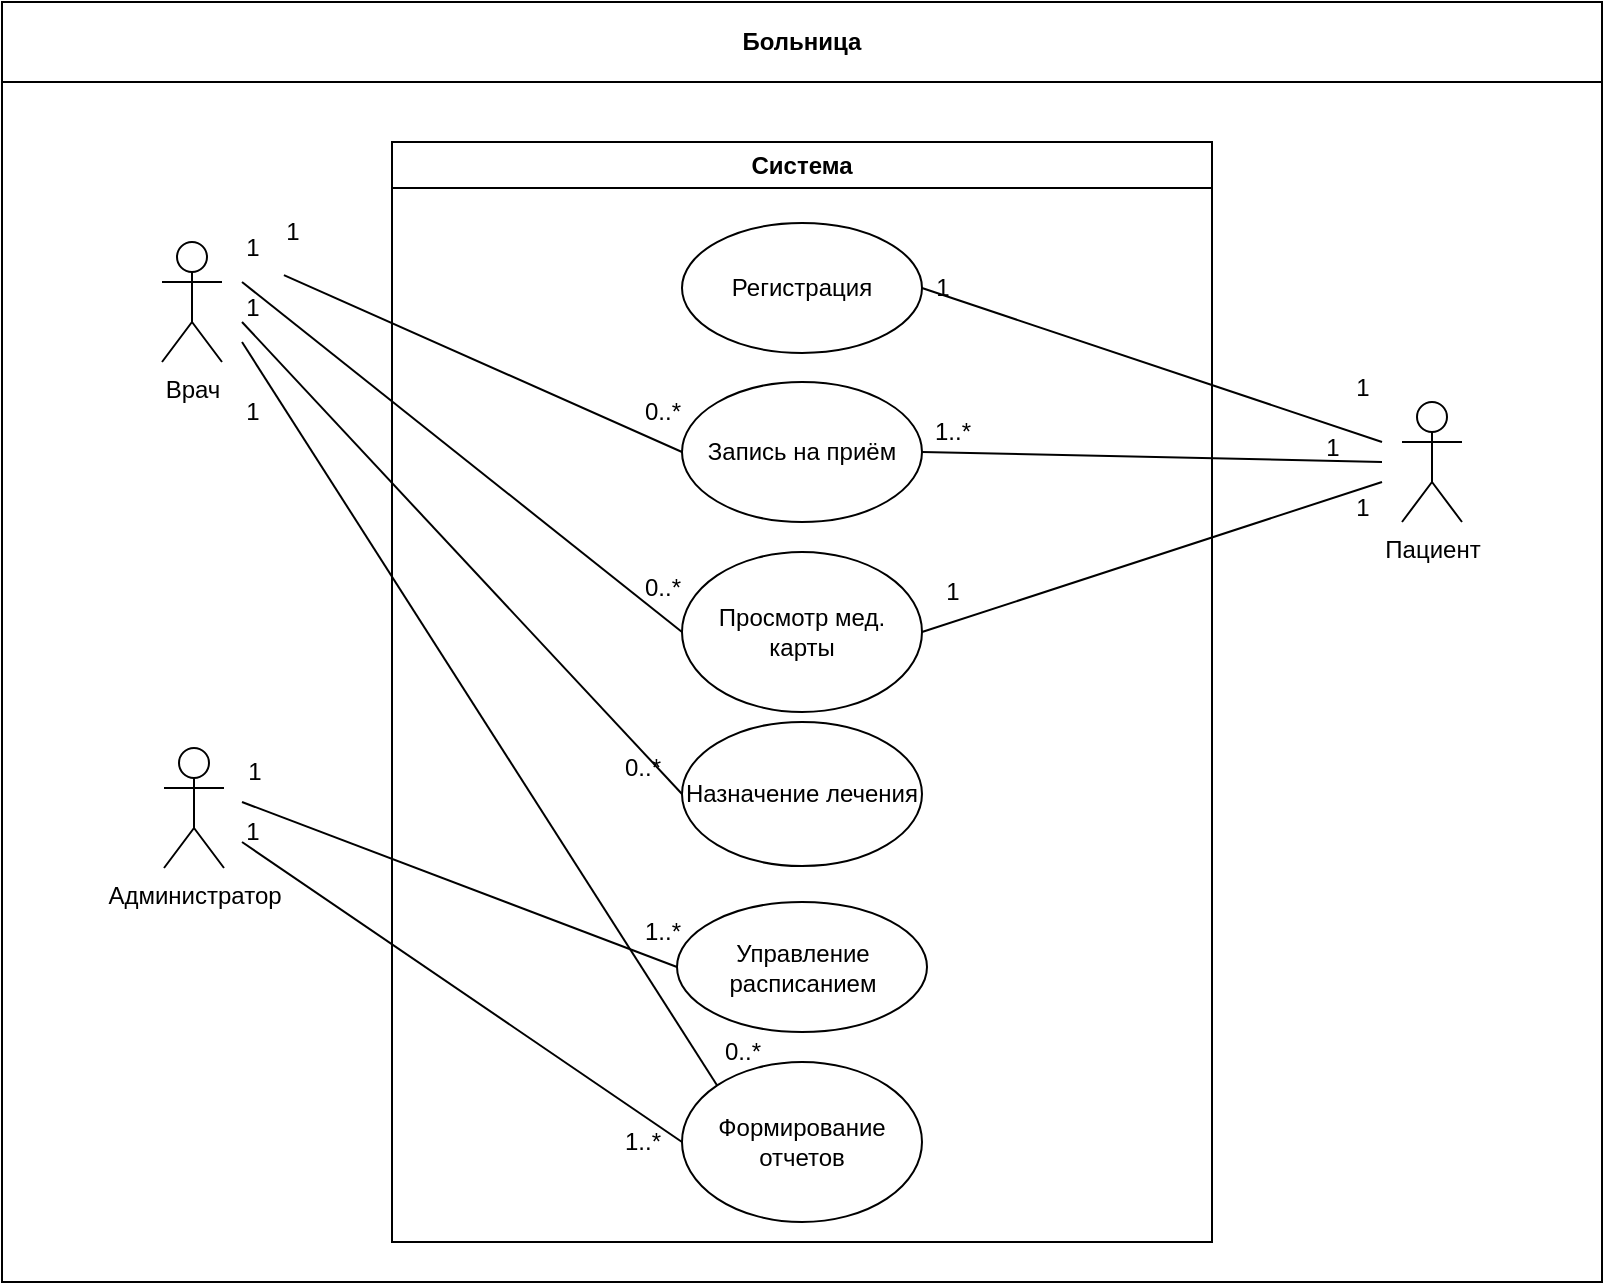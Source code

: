 <mxfile version="25.0.1">
  <diagram name="Page-1" id="e7e014a7-5840-1c2e-5031-d8a46d1fe8dd">
    <mxGraphModel dx="1248" dy="635" grid="1" gridSize="10" guides="1" tooltips="1" connect="1" arrows="1" fold="1" page="1" pageScale="1" pageWidth="1169" pageHeight="826" background="none" math="0" shadow="0">
      <root>
        <mxCell id="0" />
        <mxCell id="1" parent="0" />
        <object label="Больница" id="2">
          <mxCell style="swimlane;whiteSpace=wrap;startSize=40;" parent="1" vertex="1">
            <mxGeometry x="230" y="40" width="800" height="640" as="geometry" />
          </mxCell>
        </object>
        <mxCell id="WP0RH39XYQzRSRHJGiFs-41" value="Врач" style="shape=umlActor;verticalLabelPosition=bottom;verticalAlign=top;html=1;outlineConnect=0;" vertex="1" parent="2">
          <mxGeometry x="80" y="120" width="30" height="60" as="geometry" />
        </mxCell>
        <mxCell id="WP0RH39XYQzRSRHJGiFs-42" value="Администратор" style="shape=umlActor;verticalLabelPosition=bottom;verticalAlign=top;html=1;outlineConnect=0;" vertex="1" parent="2">
          <mxGeometry x="81" y="373" width="30" height="60" as="geometry" />
        </mxCell>
        <mxCell id="WP0RH39XYQzRSRHJGiFs-43" value="Пациент" style="shape=umlActor;verticalLabelPosition=bottom;verticalAlign=top;html=1;outlineConnect=0;" vertex="1" parent="2">
          <mxGeometry x="700" y="200" width="30" height="60" as="geometry" />
        </mxCell>
        <mxCell id="WP0RH39XYQzRSRHJGiFs-52" value="Система" style="swimlane;whiteSpace=wrap;html=1;" vertex="1" parent="2">
          <mxGeometry x="195" y="70" width="410" height="550" as="geometry" />
        </mxCell>
        <mxCell id="WP0RH39XYQzRSRHJGiFs-49" value="Управление расписанием" style="ellipse;whiteSpace=wrap;html=1;" vertex="1" parent="WP0RH39XYQzRSRHJGiFs-52">
          <mxGeometry x="142.5" y="380" width="125" height="65" as="geometry" />
        </mxCell>
        <mxCell id="WP0RH39XYQzRSRHJGiFs-45" value="Регистрация" style="ellipse;whiteSpace=wrap;html=1;" vertex="1" parent="WP0RH39XYQzRSRHJGiFs-52">
          <mxGeometry x="145" y="40.5" width="120" height="65" as="geometry" />
        </mxCell>
        <mxCell id="WP0RH39XYQzRSRHJGiFs-46" value="Запись на приём" style="ellipse;whiteSpace=wrap;html=1;" vertex="1" parent="WP0RH39XYQzRSRHJGiFs-52">
          <mxGeometry x="145" y="120" width="120" height="70" as="geometry" />
        </mxCell>
        <mxCell id="WP0RH39XYQzRSRHJGiFs-47" value="Просмотр мед. карты" style="ellipse;whiteSpace=wrap;html=1;" vertex="1" parent="WP0RH39XYQzRSRHJGiFs-52">
          <mxGeometry x="145" y="205" width="120" height="80" as="geometry" />
        </mxCell>
        <mxCell id="WP0RH39XYQzRSRHJGiFs-48" value="Назначение лечения" style="ellipse;whiteSpace=wrap;html=1;" vertex="1" parent="WP0RH39XYQzRSRHJGiFs-52">
          <mxGeometry x="145" y="290" width="120" height="72" as="geometry" />
        </mxCell>
        <mxCell id="WP0RH39XYQzRSRHJGiFs-70" value="1" style="text;html=1;align=center;verticalAlign=middle;resizable=0;points=[];autosize=1;strokeColor=none;fillColor=none;" vertex="1" parent="WP0RH39XYQzRSRHJGiFs-52">
          <mxGeometry x="265" y="210" width="30" height="30" as="geometry" />
        </mxCell>
        <mxCell id="WP0RH39XYQzRSRHJGiFs-74" value="1" style="text;html=1;align=center;verticalAlign=middle;resizable=0;points=[];autosize=1;strokeColor=none;fillColor=none;" vertex="1" parent="WP0RH39XYQzRSRHJGiFs-52">
          <mxGeometry x="260" y="58" width="30" height="30" as="geometry" />
        </mxCell>
        <mxCell id="WP0RH39XYQzRSRHJGiFs-78" value="Формирование отчетов" style="ellipse;whiteSpace=wrap;html=1;" vertex="1" parent="WP0RH39XYQzRSRHJGiFs-52">
          <mxGeometry x="145" y="460" width="120" height="80" as="geometry" />
        </mxCell>
        <mxCell id="WP0RH39XYQzRSRHJGiFs-80" value="0..*" style="text;html=1;align=center;verticalAlign=middle;resizable=0;points=[];autosize=1;strokeColor=none;fillColor=none;" vertex="1" parent="WP0RH39XYQzRSRHJGiFs-52">
          <mxGeometry x="115" y="120" width="40" height="30" as="geometry" />
        </mxCell>
        <mxCell id="WP0RH39XYQzRSRHJGiFs-69" value="1..*" style="text;html=1;align=center;verticalAlign=middle;resizable=0;points=[];autosize=1;strokeColor=none;fillColor=none;" vertex="1" parent="WP0RH39XYQzRSRHJGiFs-52">
          <mxGeometry x="115" y="380" width="40" height="30" as="geometry" />
        </mxCell>
        <mxCell id="WP0RH39XYQzRSRHJGiFs-84" value="1..*" style="text;html=1;align=center;verticalAlign=middle;resizable=0;points=[];autosize=1;strokeColor=none;fillColor=none;" vertex="1" parent="WP0RH39XYQzRSRHJGiFs-52">
          <mxGeometry x="105" y="485" width="40" height="30" as="geometry" />
        </mxCell>
        <mxCell id="WP0RH39XYQzRSRHJGiFs-89" value="0..*" style="text;html=1;align=center;verticalAlign=middle;resizable=0;points=[];autosize=1;strokeColor=none;fillColor=none;" vertex="1" parent="WP0RH39XYQzRSRHJGiFs-52">
          <mxGeometry x="155" y="440" width="40" height="30" as="geometry" />
        </mxCell>
        <mxCell id="WP0RH39XYQzRSRHJGiFs-71" value="1..*" style="text;html=1;align=center;verticalAlign=middle;resizable=0;points=[];autosize=1;strokeColor=none;fillColor=none;" vertex="1" parent="WP0RH39XYQzRSRHJGiFs-52">
          <mxGeometry x="260" y="130" width="40" height="30" as="geometry" />
        </mxCell>
        <mxCell id="WP0RH39XYQzRSRHJGiFs-60" value="1" style="text;html=1;align=center;verticalAlign=middle;resizable=0;points=[];autosize=1;strokeColor=none;fillColor=none;" vertex="1" parent="2">
          <mxGeometry x="110" y="108" width="30" height="30" as="geometry" />
        </mxCell>
        <mxCell id="WP0RH39XYQzRSRHJGiFs-61" value="1" style="text;html=1;align=center;verticalAlign=middle;resizable=0;points=[];autosize=1;strokeColor=none;fillColor=none;" vertex="1" parent="2">
          <mxGeometry x="110" y="138" width="30" height="30" as="geometry" />
        </mxCell>
        <mxCell id="WP0RH39XYQzRSRHJGiFs-66" value="1" style="text;html=1;align=center;verticalAlign=middle;resizable=0;points=[];autosize=1;strokeColor=none;fillColor=none;" vertex="1" parent="2">
          <mxGeometry x="111" y="370" width="30" height="30" as="geometry" />
        </mxCell>
        <mxCell id="WP0RH39XYQzRSRHJGiFs-79" value="" style="endArrow=none;html=1;rounded=0;exitX=1.032;exitY=-0.047;exitDx=0;exitDy=0;exitPerimeter=0;entryX=0;entryY=0.5;entryDx=0;entryDy=0;" edge="1" parent="2" source="WP0RH39XYQzRSRHJGiFs-61" target="WP0RH39XYQzRSRHJGiFs-46">
          <mxGeometry width="50" height="50" relative="1" as="geometry">
            <mxPoint x="600" y="370" as="sourcePoint" />
            <mxPoint x="650" y="320" as="targetPoint" />
          </mxGeometry>
        </mxCell>
        <mxCell id="WP0RH39XYQzRSRHJGiFs-81" value="1" style="text;html=1;align=center;verticalAlign=middle;resizable=0;points=[];autosize=1;strokeColor=none;fillColor=none;" vertex="1" parent="2">
          <mxGeometry x="130" y="100" width="30" height="30" as="geometry" />
        </mxCell>
        <mxCell id="WP0RH39XYQzRSRHJGiFs-85" value="1" style="text;html=1;align=center;verticalAlign=middle;resizable=0;points=[];autosize=1;strokeColor=none;fillColor=none;" vertex="1" parent="2">
          <mxGeometry x="110" y="400" width="30" height="30" as="geometry" />
        </mxCell>
        <mxCell id="WP0RH39XYQzRSRHJGiFs-87" value="1" style="text;html=1;align=center;verticalAlign=middle;resizable=0;points=[];autosize=1;strokeColor=none;fillColor=none;" vertex="1" parent="2">
          <mxGeometry x="110" y="190" width="30" height="30" as="geometry" />
        </mxCell>
        <mxCell id="WP0RH39XYQzRSRHJGiFs-53" value="" style="endArrow=none;html=1;rounded=0;exitX=1;exitY=0.5;exitDx=0;exitDy=0;" edge="1" parent="1" source="WP0RH39XYQzRSRHJGiFs-45">
          <mxGeometry width="50" height="50" relative="1" as="geometry">
            <mxPoint x="780" y="410" as="sourcePoint" />
            <mxPoint x="920" y="260" as="targetPoint" />
          </mxGeometry>
        </mxCell>
        <mxCell id="WP0RH39XYQzRSRHJGiFs-54" value="" style="endArrow=none;html=1;rounded=0;exitX=1;exitY=0.5;exitDx=0;exitDy=0;" edge="1" parent="1" source="WP0RH39XYQzRSRHJGiFs-46">
          <mxGeometry width="50" height="50" relative="1" as="geometry">
            <mxPoint x="780" y="410" as="sourcePoint" />
            <mxPoint x="920" y="270" as="targetPoint" />
          </mxGeometry>
        </mxCell>
        <mxCell id="WP0RH39XYQzRSRHJGiFs-55" value="" style="endArrow=none;html=1;rounded=0;exitX=1;exitY=0.5;exitDx=0;exitDy=0;" edge="1" parent="1" source="WP0RH39XYQzRSRHJGiFs-47">
          <mxGeometry width="50" height="50" relative="1" as="geometry">
            <mxPoint x="710" y="410" as="sourcePoint" />
            <mxPoint x="920" y="280" as="targetPoint" />
          </mxGeometry>
        </mxCell>
        <mxCell id="WP0RH39XYQzRSRHJGiFs-56" value="" style="endArrow=none;html=1;rounded=0;entryX=0;entryY=0.5;entryDx=0;entryDy=0;" edge="1" parent="1" target="WP0RH39XYQzRSRHJGiFs-47">
          <mxGeometry width="50" height="50" relative="1" as="geometry">
            <mxPoint x="350" y="180" as="sourcePoint" />
            <mxPoint x="560" y="360" as="targetPoint" />
          </mxGeometry>
        </mxCell>
        <mxCell id="WP0RH39XYQzRSRHJGiFs-57" value="" style="endArrow=none;html=1;rounded=0;entryX=0;entryY=0.5;entryDx=0;entryDy=0;" edge="1" parent="1" target="WP0RH39XYQzRSRHJGiFs-48">
          <mxGeometry width="50" height="50" relative="1" as="geometry">
            <mxPoint x="350" y="200" as="sourcePoint" />
            <mxPoint x="620" y="360" as="targetPoint" />
          </mxGeometry>
        </mxCell>
        <mxCell id="WP0RH39XYQzRSRHJGiFs-58" value="" style="endArrow=none;html=1;rounded=0;entryX=0;entryY=0.5;entryDx=0;entryDy=0;" edge="1" parent="1" target="WP0RH39XYQzRSRHJGiFs-49">
          <mxGeometry width="50" height="50" relative="1" as="geometry">
            <mxPoint x="350" y="440" as="sourcePoint" />
            <mxPoint x="620" y="360" as="targetPoint" />
          </mxGeometry>
        </mxCell>
        <mxCell id="WP0RH39XYQzRSRHJGiFs-62" value="1" style="text;html=1;align=center;verticalAlign=middle;resizable=0;points=[];autosize=1;strokeColor=none;fillColor=none;" vertex="1" parent="1">
          <mxGeometry x="895" y="218" width="30" height="30" as="geometry" />
        </mxCell>
        <mxCell id="WP0RH39XYQzRSRHJGiFs-63" value="1" style="text;html=1;align=center;verticalAlign=middle;resizable=0;points=[];autosize=1;strokeColor=none;fillColor=none;" vertex="1" parent="1">
          <mxGeometry x="880" y="248" width="30" height="30" as="geometry" />
        </mxCell>
        <mxCell id="WP0RH39XYQzRSRHJGiFs-65" value="1" style="text;html=1;align=center;verticalAlign=middle;resizable=0;points=[];autosize=1;strokeColor=none;fillColor=none;" vertex="1" parent="1">
          <mxGeometry x="895" y="278" width="30" height="30" as="geometry" />
        </mxCell>
        <mxCell id="WP0RH39XYQzRSRHJGiFs-67" value="0..*" style="text;html=1;align=center;verticalAlign=middle;resizable=0;points=[];autosize=1;strokeColor=none;fillColor=none;" vertex="1" parent="1">
          <mxGeometry x="540" y="318" width="40" height="30" as="geometry" />
        </mxCell>
        <mxCell id="WP0RH39XYQzRSRHJGiFs-68" value="0..*" style="text;html=1;align=center;verticalAlign=middle;resizable=0;points=[];autosize=1;strokeColor=none;fillColor=none;" vertex="1" parent="1">
          <mxGeometry x="530" y="408" width="40" height="30" as="geometry" />
        </mxCell>
        <mxCell id="WP0RH39XYQzRSRHJGiFs-83" value="" style="endArrow=none;html=1;rounded=0;entryX=0;entryY=0.5;entryDx=0;entryDy=0;" edge="1" parent="1" target="WP0RH39XYQzRSRHJGiFs-78">
          <mxGeometry width="50" height="50" relative="1" as="geometry">
            <mxPoint x="350" y="460" as="sourcePoint" />
            <mxPoint x="880" y="360" as="targetPoint" />
          </mxGeometry>
        </mxCell>
        <mxCell id="WP0RH39XYQzRSRHJGiFs-86" value="" style="endArrow=none;html=1;rounded=0;entryX=0;entryY=0;entryDx=0;entryDy=0;" edge="1" parent="1" target="WP0RH39XYQzRSRHJGiFs-78">
          <mxGeometry width="50" height="50" relative="1" as="geometry">
            <mxPoint x="350" y="210" as="sourcePoint" />
            <mxPoint x="880" y="360" as="targetPoint" />
          </mxGeometry>
        </mxCell>
      </root>
    </mxGraphModel>
  </diagram>
</mxfile>
